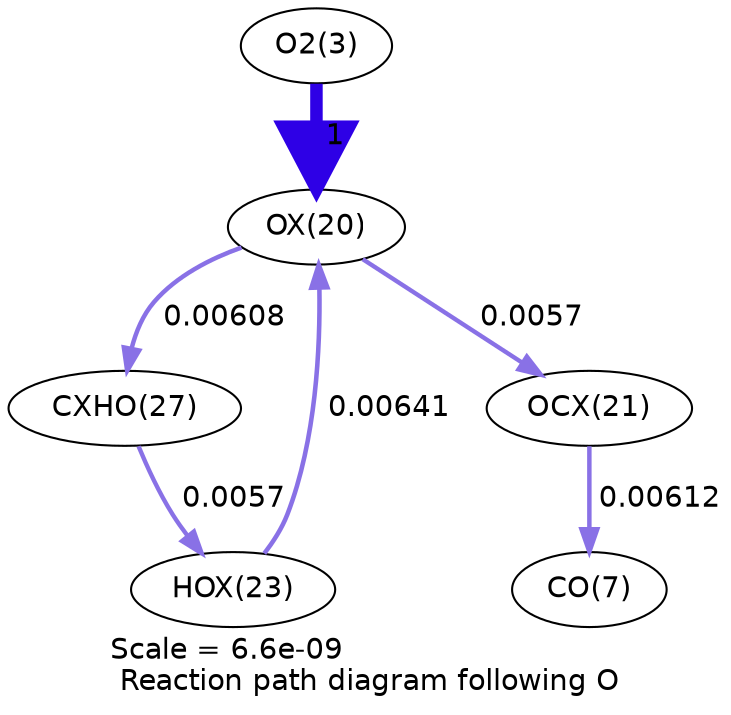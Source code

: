 digraph reaction_paths {
center=1;
s5 -> s26[fontname="Helvetica", penwidth=6, arrowsize=3, color="0.7, 1.5, 0.9"
, label=" 1"];
s26 -> s32[fontname="Helvetica", penwidth=2.15, arrowsize=1.07, color="0.7, 0.506, 0.9"
, label=" 0.00608"];
s29 -> s26[fontname="Helvetica", penwidth=2.19, arrowsize=1.09, color="0.7, 0.506, 0.9"
, label=" 0.00641"];
s26 -> s27[fontname="Helvetica", penwidth=2.1, arrowsize=1.05, color="0.7, 0.506, 0.9"
, label=" 0.0057"];
s32 -> s29[fontname="Helvetica", penwidth=2.1, arrowsize=1.05, color="0.7, 0.506, 0.9"
, label=" 0.0057"];
s27 -> s9[fontname="Helvetica", penwidth=2.15, arrowsize=1.08, color="0.7, 0.506, 0.9"
, label=" 0.00612"];
s5 [ fontname="Helvetica", label="O2(3)"];
s9 [ fontname="Helvetica", label="CO(7)"];
s26 [ fontname="Helvetica", label="OX(20)"];
s27 [ fontname="Helvetica", label="OCX(21)"];
s29 [ fontname="Helvetica", label="HOX(23)"];
s32 [ fontname="Helvetica", label="CXHO(27)"];
 label = "Scale = 6.6e-09\l Reaction path diagram following O";
 fontname = "Helvetica";
}
